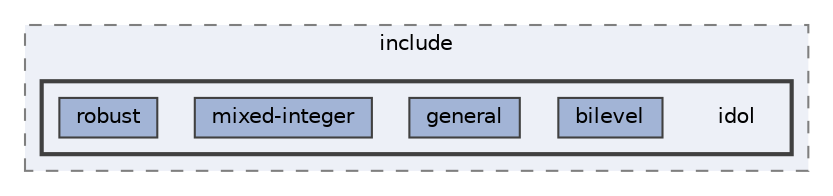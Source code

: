 digraph "/home/runner/work/idol/idol/lib/include/idol"
{
 // LATEX_PDF_SIZE
  bgcolor="transparent";
  edge [fontname=Helvetica,fontsize=10,labelfontname=Helvetica,labelfontsize=10];
  node [fontname=Helvetica,fontsize=10,shape=box,height=0.2,width=0.4];
  compound=true
  subgraph clusterdir_5a30104352ef4255dc24354b02eb2d20 {
    graph [ bgcolor="#edf0f7", pencolor="grey50", label="include", fontname=Helvetica,fontsize=10 style="filled,dashed", URL="dir_5a30104352ef4255dc24354b02eb2d20.html",tooltip=""]
  subgraph clusterdir_d2cce1a3d0cb2bb5e587504a4bda01b0 {
    graph [ bgcolor="#edf0f7", pencolor="grey25", label="", fontname=Helvetica,fontsize=10 style="filled,bold", URL="dir_d2cce1a3d0cb2bb5e587504a4bda01b0.html",tooltip=""]
    dir_d2cce1a3d0cb2bb5e587504a4bda01b0 [shape=plaintext, label="idol"];
  dir_d7dd26b0171e765f7921f96233b19a99 [label="bilevel", fillcolor="#a2b4d6", color="grey25", style="filled", URL="dir_d7dd26b0171e765f7921f96233b19a99.html",tooltip=""];
  dir_19ae7b231f8657c2ea1342191d9f8e08 [label="general", fillcolor="#a2b4d6", color="grey25", style="filled", URL="dir_19ae7b231f8657c2ea1342191d9f8e08.html",tooltip=""];
  dir_4482282f8839bf6b35b22dc1c43d38a3 [label="mixed-integer", fillcolor="#a2b4d6", color="grey25", style="filled", URL="dir_4482282f8839bf6b35b22dc1c43d38a3.html",tooltip=""];
  dir_cd72bdc23c1e22881e96226b354bb7a8 [label="robust", fillcolor="#a2b4d6", color="grey25", style="filled", URL="dir_cd72bdc23c1e22881e96226b354bb7a8.html",tooltip=""];
  }
  }
}
